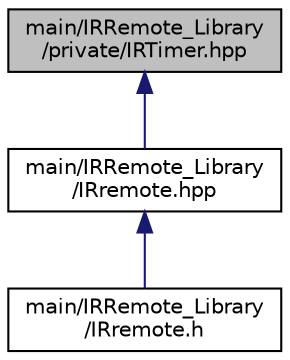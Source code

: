 digraph "main/IRRemote_Library/private/IRTimer.hpp"
{
 // LATEX_PDF_SIZE
  edge [fontname="Helvetica",fontsize="10",labelfontname="Helvetica",labelfontsize="10"];
  node [fontname="Helvetica",fontsize="10",shape=record];
  Node1 [label="main/IRRemote_Library\l/private/IRTimer.hpp",height=0.2,width=0.4,color="black", fillcolor="grey75", style="filled", fontcolor="black",tooltip="All timer specific definitions are contained in this file."];
  Node1 -> Node2 [dir="back",color="midnightblue",fontsize="10",style="solid",fontname="Helvetica"];
  Node2 [label="main/IRRemote_Library\l/IRremote.hpp",height=0.2,width=0.4,color="black", fillcolor="white", style="filled",URL="$_i_rremote_8hpp.html",tooltip="Public API to the library."];
  Node2 -> Node3 [dir="back",color="midnightblue",fontsize="10",style="solid",fontname="Helvetica"];
  Node3 [label="main/IRRemote_Library\l/IRremote.h",height=0.2,width=0.4,color="black", fillcolor="white", style="filled",URL="$_i_rremote_8h.html",tooltip="Stub for backward compatibility."];
}
